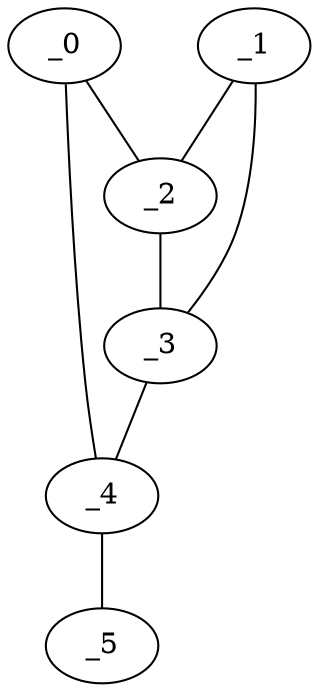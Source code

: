 graph EP1_0056 {
	_0	 [x="2.24591",
		y="2.75782"];
	_2	 [x="0.929223",
		y="3.08184"];
	_0 -- _2;
	_4	 [x="1.88",
		y="1.75"];
	_0 -- _4;
	_1	 [x="0.769956",
		y="0.77869"];
	_1 -- _2;
	_3	 [x="0.594894",
		y="1.46917"];
	_1 -- _3;
	_2 -- _3;
	_3 -- _4;
	_5	 [x="2.46682",
		y="2.60191"];
	_4 -- _5;
}
